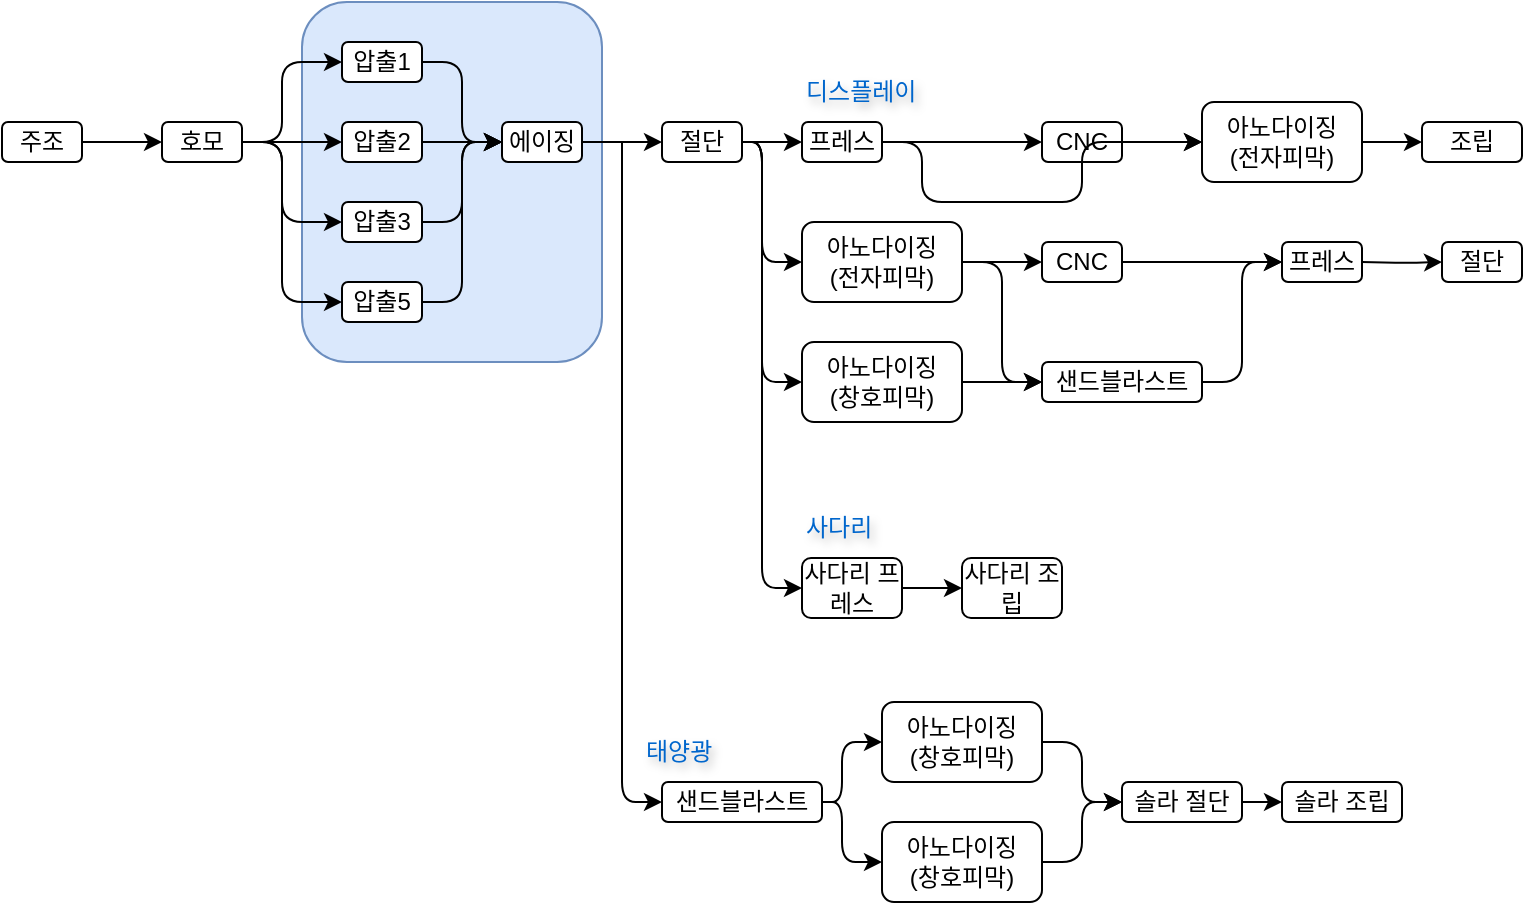 <mxfile version="26.1.3">
  <diagram name="페이지-1" id="7C0VOprBPrQ0-pR28OK8">
    <mxGraphModel dx="1430" dy="757" grid="1" gridSize="10" guides="1" tooltips="1" connect="1" arrows="1" fold="1" page="1" pageScale="1" pageWidth="1169" pageHeight="827" math="0" shadow="0">
      <root>
        <mxCell id="0" />
        <mxCell id="1" parent="0" />
        <mxCell id="2yGPMiu2YgYd3en7Hcpp-20" value="" style="rounded=1;whiteSpace=wrap;html=1;strokeColor=#6c8ebf;fillColor=#dae8fc;" vertex="1" parent="1">
          <mxGeometry x="190" y="60" width="150" height="180" as="geometry" />
        </mxCell>
        <mxCell id="EOWBaJkbITWQSVKOuZeT-1" value="주조" style="rounded=1;whiteSpace=wrap;html=1;labelBackgroundColor=none;" parent="1" vertex="1">
          <mxGeometry x="40" y="120" width="40" height="20" as="geometry" />
        </mxCell>
        <mxCell id="EOWBaJkbITWQSVKOuZeT-2" value="호모" style="rounded=1;whiteSpace=wrap;html=1;labelBackgroundColor=none;" parent="1" vertex="1">
          <mxGeometry x="120" y="120" width="40" height="20" as="geometry" />
        </mxCell>
        <mxCell id="EOWBaJkbITWQSVKOuZeT-4" value="" style="endArrow=classic;html=1;rounded=1;exitX=1;exitY=0.5;exitDx=0;exitDy=0;entryX=0;entryY=0.5;entryDx=0;entryDy=0;labelBackgroundColor=none;fontColor=default;" parent="1" source="EOWBaJkbITWQSVKOuZeT-1" target="EOWBaJkbITWQSVKOuZeT-2" edge="1">
          <mxGeometry width="50" height="50" relative="1" as="geometry">
            <mxPoint x="460" y="360" as="sourcePoint" />
            <mxPoint x="510" y="310" as="targetPoint" />
          </mxGeometry>
        </mxCell>
        <mxCell id="2yGPMiu2YgYd3en7Hcpp-1" value="압출1" style="rounded=1;whiteSpace=wrap;html=1;labelBackgroundColor=none;" vertex="1" parent="1">
          <mxGeometry x="210" y="80" width="40" height="20" as="geometry" />
        </mxCell>
        <mxCell id="2yGPMiu2YgYd3en7Hcpp-2" value="압출2" style="rounded=1;whiteSpace=wrap;html=1;labelBackgroundColor=none;" vertex="1" parent="1">
          <mxGeometry x="210" y="120" width="40" height="20" as="geometry" />
        </mxCell>
        <mxCell id="2yGPMiu2YgYd3en7Hcpp-3" value="압출3" style="rounded=1;whiteSpace=wrap;html=1;labelBackgroundColor=none;" vertex="1" parent="1">
          <mxGeometry x="210" y="160" width="40" height="20" as="geometry" />
        </mxCell>
        <mxCell id="2yGPMiu2YgYd3en7Hcpp-5" value="압출5" style="rounded=1;whiteSpace=wrap;html=1;labelBackgroundColor=none;" vertex="1" parent="1">
          <mxGeometry x="210" y="200" width="40" height="20" as="geometry" />
        </mxCell>
        <mxCell id="2yGPMiu2YgYd3en7Hcpp-6" value="" style="endArrow=classic;html=1;rounded=1;exitX=1;exitY=0.5;exitDx=0;exitDy=0;entryX=0;entryY=0.5;entryDx=0;entryDy=0;labelBackgroundColor=none;fontColor=default;" edge="1" parent="1" source="EOWBaJkbITWQSVKOuZeT-2" target="2yGPMiu2YgYd3en7Hcpp-1">
          <mxGeometry width="50" height="50" relative="1" as="geometry">
            <mxPoint x="90" y="140" as="sourcePoint" />
            <mxPoint x="130" y="140" as="targetPoint" />
            <Array as="points">
              <mxPoint x="180" y="130" />
              <mxPoint x="180" y="90" />
            </Array>
          </mxGeometry>
        </mxCell>
        <mxCell id="2yGPMiu2YgYd3en7Hcpp-7" value="" style="endArrow=classic;html=1;rounded=1;exitX=1;exitY=0.5;exitDx=0;exitDy=0;entryX=0;entryY=0.5;entryDx=0;entryDy=0;labelBackgroundColor=none;fontColor=default;" edge="1" parent="1" source="EOWBaJkbITWQSVKOuZeT-2" target="2yGPMiu2YgYd3en7Hcpp-2">
          <mxGeometry width="50" height="50" relative="1" as="geometry">
            <mxPoint x="170" y="140" as="sourcePoint" />
            <mxPoint x="210" y="95" as="targetPoint" />
          </mxGeometry>
        </mxCell>
        <mxCell id="2yGPMiu2YgYd3en7Hcpp-8" value="" style="endArrow=classic;html=1;rounded=1;entryX=0;entryY=0.5;entryDx=0;entryDy=0;labelBackgroundColor=none;fontColor=default;" edge="1" parent="1" target="2yGPMiu2YgYd3en7Hcpp-3">
          <mxGeometry width="50" height="50" relative="1" as="geometry">
            <mxPoint x="160" y="130" as="sourcePoint" />
            <mxPoint x="210" y="140" as="targetPoint" />
            <Array as="points">
              <mxPoint x="180" y="130" />
              <mxPoint x="180" y="170" />
            </Array>
          </mxGeometry>
        </mxCell>
        <mxCell id="2yGPMiu2YgYd3en7Hcpp-9" value="" style="endArrow=classic;html=1;rounded=1;exitX=1;exitY=0.5;exitDx=0;exitDy=0;entryX=0;entryY=0.5;entryDx=0;entryDy=0;labelBackgroundColor=none;fontColor=default;" edge="1" parent="1" source="EOWBaJkbITWQSVKOuZeT-2" target="2yGPMiu2YgYd3en7Hcpp-5">
          <mxGeometry width="50" height="50" relative="1" as="geometry">
            <mxPoint x="190" y="160" as="sourcePoint" />
            <mxPoint x="210" y="180" as="targetPoint" />
            <Array as="points">
              <mxPoint x="180" y="130" />
              <mxPoint x="180" y="210" />
            </Array>
          </mxGeometry>
        </mxCell>
        <mxCell id="2yGPMiu2YgYd3en7Hcpp-11" value="에이징" style="rounded=1;whiteSpace=wrap;html=1;labelBackgroundColor=none;" vertex="1" parent="1">
          <mxGeometry x="290" y="120" width="40" height="20" as="geometry" />
        </mxCell>
        <mxCell id="2yGPMiu2YgYd3en7Hcpp-12" value="" style="endArrow=classic;html=1;rounded=1;exitX=1;exitY=0.5;exitDx=0;exitDy=0;entryX=0;entryY=0.5;entryDx=0;entryDy=0;labelBackgroundColor=none;fontColor=default;" edge="1" parent="1" source="2yGPMiu2YgYd3en7Hcpp-1" target="2yGPMiu2YgYd3en7Hcpp-11">
          <mxGeometry width="50" height="50" relative="1" as="geometry">
            <mxPoint x="180" y="140" as="sourcePoint" />
            <mxPoint x="220" y="95" as="targetPoint" />
            <Array as="points">
              <mxPoint x="270" y="90" />
              <mxPoint x="270" y="130" />
            </Array>
          </mxGeometry>
        </mxCell>
        <mxCell id="2yGPMiu2YgYd3en7Hcpp-13" value="" style="endArrow=classic;html=1;rounded=1;exitX=1;exitY=0.5;exitDx=0;exitDy=0;labelBackgroundColor=none;fontColor=default;" edge="1" parent="1" source="2yGPMiu2YgYd3en7Hcpp-2">
          <mxGeometry width="50" height="50" relative="1" as="geometry">
            <mxPoint x="260" y="100" as="sourcePoint" />
            <mxPoint x="290" y="130" as="targetPoint" />
          </mxGeometry>
        </mxCell>
        <mxCell id="2yGPMiu2YgYd3en7Hcpp-14" value="" style="endArrow=classic;html=1;rounded=1;exitX=1;exitY=0.5;exitDx=0;exitDy=0;labelBackgroundColor=none;fontColor=default;" edge="1" parent="1" source="2yGPMiu2YgYd3en7Hcpp-3">
          <mxGeometry width="50" height="50" relative="1" as="geometry">
            <mxPoint x="260" y="140" as="sourcePoint" />
            <mxPoint x="290" y="130" as="targetPoint" />
            <Array as="points">
              <mxPoint x="270" y="170" />
              <mxPoint x="270" y="130" />
            </Array>
          </mxGeometry>
        </mxCell>
        <mxCell id="2yGPMiu2YgYd3en7Hcpp-15" value="" style="endArrow=classic;html=1;rounded=1;exitX=1;exitY=0.5;exitDx=0;exitDy=0;labelBackgroundColor=none;fontColor=default;" edge="1" parent="1" source="2yGPMiu2YgYd3en7Hcpp-5">
          <mxGeometry width="50" height="50" relative="1" as="geometry">
            <mxPoint x="260" y="180" as="sourcePoint" />
            <mxPoint x="290" y="130" as="targetPoint" />
            <Array as="points">
              <mxPoint x="270" y="210" />
              <mxPoint x="270" y="130" />
            </Array>
          </mxGeometry>
        </mxCell>
        <mxCell id="2yGPMiu2YgYd3en7Hcpp-18" value="" style="edgeStyle=orthogonalEdgeStyle;rounded=1;orthogonalLoop=1;jettySize=auto;html=1;entryX=0;entryY=0.5;entryDx=0;entryDy=0;exitX=1;exitY=0.5;exitDx=0;exitDy=0;" edge="1" parent="1" source="2yGPMiu2YgYd3en7Hcpp-11" target="2yGPMiu2YgYd3en7Hcpp-16">
          <mxGeometry relative="1" as="geometry">
            <mxPoint x="350" y="180" as="sourcePoint" />
          </mxGeometry>
        </mxCell>
        <mxCell id="2yGPMiu2YgYd3en7Hcpp-36" value="" style="edgeStyle=orthogonalEdgeStyle;rounded=1;orthogonalLoop=1;jettySize=auto;html=1;entryX=0;entryY=0.5;entryDx=0;entryDy=0;" edge="1" parent="1" source="2yGPMiu2YgYd3en7Hcpp-16" target="2yGPMiu2YgYd3en7Hcpp-34">
          <mxGeometry relative="1" as="geometry" />
        </mxCell>
        <mxCell id="2yGPMiu2YgYd3en7Hcpp-16" value="절단" style="rounded=1;whiteSpace=wrap;html=1;labelBackgroundColor=none;" vertex="1" parent="1">
          <mxGeometry x="370" y="120" width="40" height="20" as="geometry" />
        </mxCell>
        <mxCell id="2yGPMiu2YgYd3en7Hcpp-17" value="" style="endArrow=classic;html=1;rounded=1;labelBackgroundColor=none;fontColor=default;entryX=0;entryY=0.5;entryDx=0;entryDy=0;" edge="1" parent="1" target="2yGPMiu2YgYd3en7Hcpp-19">
          <mxGeometry width="50" height="50" relative="1" as="geometry">
            <mxPoint x="350" y="130" as="sourcePoint" />
            <mxPoint x="300" y="140" as="targetPoint" />
            <Array as="points">
              <mxPoint x="350" y="460" />
            </Array>
          </mxGeometry>
        </mxCell>
        <mxCell id="2yGPMiu2YgYd3en7Hcpp-19" value="샌드블라스트" style="rounded=1;whiteSpace=wrap;html=1;labelBackgroundColor=none;" vertex="1" parent="1">
          <mxGeometry x="370" y="450" width="80" height="20" as="geometry" />
        </mxCell>
        <mxCell id="2yGPMiu2YgYd3en7Hcpp-23" value="태양광" style="text;html=1;align=left;verticalAlign=middle;whiteSpace=wrap;rounded=0;textShadow=1;fontColor=#0066CC;" vertex="1" parent="1">
          <mxGeometry x="360" y="420" width="60" height="30" as="geometry" />
        </mxCell>
        <mxCell id="2yGPMiu2YgYd3en7Hcpp-24" value="아노다이징&lt;div&gt;(창호피막)&lt;/div&gt;" style="rounded=1;whiteSpace=wrap;html=1;labelBackgroundColor=none;" vertex="1" parent="1">
          <mxGeometry x="480" y="410" width="80" height="40" as="geometry" />
        </mxCell>
        <mxCell id="2yGPMiu2YgYd3en7Hcpp-25" value="" style="endArrow=classic;html=1;rounded=1;exitX=1;exitY=0.5;exitDx=0;exitDy=0;entryX=0;entryY=0.5;entryDx=0;entryDy=0;labelBackgroundColor=none;fontColor=default;" edge="1" parent="1" source="2yGPMiu2YgYd3en7Hcpp-19" target="2yGPMiu2YgYd3en7Hcpp-24">
          <mxGeometry width="50" height="50" relative="1" as="geometry">
            <mxPoint x="170" y="270" as="sourcePoint" />
            <mxPoint x="220" y="270" as="targetPoint" />
            <Array as="points">
              <mxPoint x="460" y="460" />
              <mxPoint x="460" y="430" />
            </Array>
          </mxGeometry>
        </mxCell>
        <mxCell id="2yGPMiu2YgYd3en7Hcpp-26" value="아노다이징&lt;div&gt;(창호피막)&lt;/div&gt;" style="rounded=1;whiteSpace=wrap;html=1;labelBackgroundColor=none;" vertex="1" parent="1">
          <mxGeometry x="480" y="470" width="80" height="40" as="geometry" />
        </mxCell>
        <mxCell id="2yGPMiu2YgYd3en7Hcpp-27" value="" style="endArrow=classic;html=1;rounded=1;exitX=1;exitY=0.5;exitDx=0;exitDy=0;entryX=0;entryY=0.5;entryDx=0;entryDy=0;labelBackgroundColor=none;fontColor=default;" edge="1" parent="1" source="2yGPMiu2YgYd3en7Hcpp-19" target="2yGPMiu2YgYd3en7Hcpp-26">
          <mxGeometry width="50" height="50" relative="1" as="geometry">
            <mxPoint x="460" y="470" as="sourcePoint" />
            <mxPoint x="490" y="440" as="targetPoint" />
            <Array as="points">
              <mxPoint x="460" y="460" />
              <mxPoint x="460" y="490" />
            </Array>
          </mxGeometry>
        </mxCell>
        <mxCell id="2yGPMiu2YgYd3en7Hcpp-28" value="솔라 절단" style="rounded=1;whiteSpace=wrap;html=1;labelBackgroundColor=none;" vertex="1" parent="1">
          <mxGeometry x="600" y="450" width="60" height="20" as="geometry" />
        </mxCell>
        <mxCell id="2yGPMiu2YgYd3en7Hcpp-29" value="솔라 조립" style="rounded=1;whiteSpace=wrap;html=1;labelBackgroundColor=none;" vertex="1" parent="1">
          <mxGeometry x="680" y="450" width="60" height="20" as="geometry" />
        </mxCell>
        <mxCell id="2yGPMiu2YgYd3en7Hcpp-31" value="" style="edgeStyle=orthogonalEdgeStyle;rounded=1;orthogonalLoop=1;jettySize=auto;html=1;entryX=0;entryY=0.5;entryDx=0;entryDy=0;exitX=1;exitY=0.5;exitDx=0;exitDy=0;" edge="1" parent="1" source="2yGPMiu2YgYd3en7Hcpp-24" target="2yGPMiu2YgYd3en7Hcpp-28">
          <mxGeometry relative="1" as="geometry">
            <mxPoint x="340" y="270" as="sourcePoint" />
            <mxPoint x="380" y="270" as="targetPoint" />
          </mxGeometry>
        </mxCell>
        <mxCell id="2yGPMiu2YgYd3en7Hcpp-32" value="" style="edgeStyle=orthogonalEdgeStyle;rounded=1;orthogonalLoop=1;jettySize=auto;html=1;entryX=0;entryY=0.5;entryDx=0;entryDy=0;exitX=1;exitY=0.5;exitDx=0;exitDy=0;" edge="1" parent="1" source="2yGPMiu2YgYd3en7Hcpp-26" target="2yGPMiu2YgYd3en7Hcpp-28">
          <mxGeometry relative="1" as="geometry">
            <mxPoint x="570" y="440" as="sourcePoint" />
            <mxPoint x="610" y="470" as="targetPoint" />
          </mxGeometry>
        </mxCell>
        <mxCell id="2yGPMiu2YgYd3en7Hcpp-33" value="" style="edgeStyle=orthogonalEdgeStyle;rounded=1;orthogonalLoop=1;jettySize=auto;html=1;entryX=0;entryY=0.5;entryDx=0;entryDy=0;" edge="1" parent="1" target="2yGPMiu2YgYd3en7Hcpp-29">
          <mxGeometry relative="1" as="geometry">
            <mxPoint x="660" y="460" as="sourcePoint" />
            <mxPoint x="610" y="470" as="targetPoint" />
          </mxGeometry>
        </mxCell>
        <mxCell id="2yGPMiu2YgYd3en7Hcpp-34" value="프레스" style="rounded=1;whiteSpace=wrap;html=1;labelBackgroundColor=none;" vertex="1" parent="1">
          <mxGeometry x="440" y="120" width="40" height="20" as="geometry" />
        </mxCell>
        <mxCell id="2yGPMiu2YgYd3en7Hcpp-35" value="디스플레이" style="text;html=1;align=left;verticalAlign=middle;whiteSpace=wrap;rounded=0;textShadow=1;fontColor=#0066CC;" vertex="1" parent="1">
          <mxGeometry x="440" y="90" width="70" height="30" as="geometry" />
        </mxCell>
        <mxCell id="2yGPMiu2YgYd3en7Hcpp-37" value="" style="edgeStyle=orthogonalEdgeStyle;rounded=1;orthogonalLoop=1;jettySize=auto;html=1;entryX=0;entryY=0.5;entryDx=0;entryDy=0;exitX=1;exitY=0.5;exitDx=0;exitDy=0;" edge="1" parent="1" target="2yGPMiu2YgYd3en7Hcpp-38" source="2yGPMiu2YgYd3en7Hcpp-34">
          <mxGeometry relative="1" as="geometry">
            <mxPoint x="480" y="130" as="sourcePoint" />
          </mxGeometry>
        </mxCell>
        <mxCell id="2yGPMiu2YgYd3en7Hcpp-41" value="" style="edgeStyle=orthogonalEdgeStyle;rounded=1;orthogonalLoop=1;jettySize=auto;html=1;" edge="1" parent="1" source="2yGPMiu2YgYd3en7Hcpp-38" target="2yGPMiu2YgYd3en7Hcpp-40">
          <mxGeometry relative="1" as="geometry" />
        </mxCell>
        <mxCell id="2yGPMiu2YgYd3en7Hcpp-38" value="CNC" style="rounded=1;whiteSpace=wrap;html=1;labelBackgroundColor=none;" vertex="1" parent="1">
          <mxGeometry x="560" y="120" width="40" height="20" as="geometry" />
        </mxCell>
        <mxCell id="2yGPMiu2YgYd3en7Hcpp-43" value="" style="edgeStyle=orthogonalEdgeStyle;rounded=1;orthogonalLoop=1;jettySize=auto;html=1;" edge="1" parent="1" source="2yGPMiu2YgYd3en7Hcpp-40" target="2yGPMiu2YgYd3en7Hcpp-42">
          <mxGeometry relative="1" as="geometry" />
        </mxCell>
        <mxCell id="2yGPMiu2YgYd3en7Hcpp-40" value="아노다이징&lt;div&gt;(전자피막)&lt;/div&gt;" style="rounded=1;whiteSpace=wrap;html=1;labelBackgroundColor=none;" vertex="1" parent="1">
          <mxGeometry x="640" y="110" width="80" height="40" as="geometry" />
        </mxCell>
        <mxCell id="2yGPMiu2YgYd3en7Hcpp-42" value="조립" style="rounded=1;whiteSpace=wrap;html=1;labelBackgroundColor=none;" vertex="1" parent="1">
          <mxGeometry x="750" y="120" width="50" height="20" as="geometry" />
        </mxCell>
        <mxCell id="2yGPMiu2YgYd3en7Hcpp-44" value="" style="edgeStyle=orthogonalEdgeStyle;rounded=1;orthogonalLoop=1;jettySize=auto;html=1;entryX=0;entryY=0.5;entryDx=0;entryDy=0;exitX=1;exitY=0.5;exitDx=0;exitDy=0;" edge="1" parent="1" source="2yGPMiu2YgYd3en7Hcpp-34" target="2yGPMiu2YgYd3en7Hcpp-40">
          <mxGeometry relative="1" as="geometry">
            <mxPoint x="490" y="140" as="sourcePoint" />
            <mxPoint x="520" y="140" as="targetPoint" />
            <Array as="points">
              <mxPoint x="500" y="130" />
              <mxPoint x="500" y="160" />
              <mxPoint x="580" y="160" />
              <mxPoint x="580" y="130" />
            </Array>
          </mxGeometry>
        </mxCell>
        <mxCell id="2yGPMiu2YgYd3en7Hcpp-45" value="사다리 프레스" style="rounded=1;whiteSpace=wrap;html=1;labelBackgroundColor=none;" vertex="1" parent="1">
          <mxGeometry x="440" y="338" width="50" height="30" as="geometry" />
        </mxCell>
        <mxCell id="2yGPMiu2YgYd3en7Hcpp-46" value="사다리" style="text;html=1;align=left;verticalAlign=middle;whiteSpace=wrap;rounded=0;textShadow=1;fontColor=#0066CC;" vertex="1" parent="1">
          <mxGeometry x="440" y="308" width="70" height="30" as="geometry" />
        </mxCell>
        <mxCell id="2yGPMiu2YgYd3en7Hcpp-48" value="사다리 조립" style="rounded=1;whiteSpace=wrap;html=1;labelBackgroundColor=none;" vertex="1" parent="1">
          <mxGeometry x="520" y="338" width="50" height="30" as="geometry" />
        </mxCell>
        <mxCell id="2yGPMiu2YgYd3en7Hcpp-52" value="" style="edgeStyle=orthogonalEdgeStyle;rounded=1;orthogonalLoop=1;jettySize=auto;html=1;entryX=0;entryY=0.5;entryDx=0;entryDy=0;exitX=1;exitY=0.5;exitDx=0;exitDy=0;" edge="1" parent="1" source="2yGPMiu2YgYd3en7Hcpp-45" target="2yGPMiu2YgYd3en7Hcpp-48">
          <mxGeometry relative="1" as="geometry">
            <mxPoint x="490" y="238" as="sourcePoint" />
            <mxPoint x="530" y="238" as="targetPoint" />
          </mxGeometry>
        </mxCell>
        <mxCell id="2yGPMiu2YgYd3en7Hcpp-53" value="아노다이징&lt;div&gt;(전자피막)&lt;/div&gt;" style="rounded=1;whiteSpace=wrap;html=1;labelBackgroundColor=none;" vertex="1" parent="1">
          <mxGeometry x="440" y="170" width="80" height="40" as="geometry" />
        </mxCell>
        <mxCell id="2yGPMiu2YgYd3en7Hcpp-54" value="아노다이징&lt;div&gt;(창호피막)&lt;/div&gt;" style="rounded=1;whiteSpace=wrap;html=1;labelBackgroundColor=none;" vertex="1" parent="1">
          <mxGeometry x="440" y="230" width="80" height="40" as="geometry" />
        </mxCell>
        <mxCell id="2yGPMiu2YgYd3en7Hcpp-55" value="" style="edgeStyle=orthogonalEdgeStyle;rounded=1;orthogonalLoop=1;jettySize=auto;html=1;entryX=0;entryY=0.5;entryDx=0;entryDy=0;exitX=1;exitY=0.5;exitDx=0;exitDy=0;" edge="1" parent="1" source="2yGPMiu2YgYd3en7Hcpp-16" target="2yGPMiu2YgYd3en7Hcpp-45">
          <mxGeometry relative="1" as="geometry">
            <mxPoint x="420" y="140" as="sourcePoint" />
            <mxPoint x="450" y="140" as="targetPoint" />
            <Array as="points">
              <mxPoint x="420" y="130" />
              <mxPoint x="420" y="353" />
            </Array>
          </mxGeometry>
        </mxCell>
        <mxCell id="2yGPMiu2YgYd3en7Hcpp-56" value="CNC" style="rounded=1;whiteSpace=wrap;html=1;labelBackgroundColor=none;" vertex="1" parent="1">
          <mxGeometry x="560" y="180" width="40" height="20" as="geometry" />
        </mxCell>
        <mxCell id="2yGPMiu2YgYd3en7Hcpp-57" value="프레스" style="rounded=1;whiteSpace=wrap;html=1;labelBackgroundColor=none;" vertex="1" parent="1">
          <mxGeometry x="680" y="180" width="40" height="20" as="geometry" />
        </mxCell>
        <mxCell id="2yGPMiu2YgYd3en7Hcpp-58" value="절단" style="rounded=1;whiteSpace=wrap;html=1;labelBackgroundColor=none;" vertex="1" parent="1">
          <mxGeometry x="760" y="180" width="40" height="20" as="geometry" />
        </mxCell>
        <mxCell id="2yGPMiu2YgYd3en7Hcpp-59" value="샌드블라스트" style="rounded=1;whiteSpace=wrap;html=1;labelBackgroundColor=none;" vertex="1" parent="1">
          <mxGeometry x="560" y="240" width="80" height="20" as="geometry" />
        </mxCell>
        <mxCell id="2yGPMiu2YgYd3en7Hcpp-60" value="" style="edgeStyle=orthogonalEdgeStyle;rounded=1;orthogonalLoop=1;jettySize=auto;html=1;entryX=0;entryY=0.5;entryDx=0;entryDy=0;exitX=1;exitY=0.5;exitDx=0;exitDy=0;" edge="1" parent="1" source="2yGPMiu2YgYd3en7Hcpp-53" target="2yGPMiu2YgYd3en7Hcpp-56">
          <mxGeometry relative="1" as="geometry">
            <mxPoint x="490" y="130" as="sourcePoint" />
            <mxPoint x="570" y="130" as="targetPoint" />
          </mxGeometry>
        </mxCell>
        <mxCell id="2yGPMiu2YgYd3en7Hcpp-61" value="" style="edgeStyle=orthogonalEdgeStyle;rounded=1;orthogonalLoop=1;jettySize=auto;html=1;entryX=0;entryY=0.5;entryDx=0;entryDy=0;exitX=1;exitY=0.5;exitDx=0;exitDy=0;" edge="1" parent="1" source="2yGPMiu2YgYd3en7Hcpp-54" target="2yGPMiu2YgYd3en7Hcpp-59">
          <mxGeometry relative="1" as="geometry">
            <mxPoint x="530" y="200" as="sourcePoint" />
            <mxPoint x="570" y="200" as="targetPoint" />
          </mxGeometry>
        </mxCell>
        <mxCell id="2yGPMiu2YgYd3en7Hcpp-62" value="" style="edgeStyle=orthogonalEdgeStyle;rounded=1;orthogonalLoop=1;jettySize=auto;html=1;entryX=0;entryY=0.5;entryDx=0;entryDy=0;exitX=1;exitY=0.5;exitDx=0;exitDy=0;" edge="1" parent="1" source="2yGPMiu2YgYd3en7Hcpp-56" target="2yGPMiu2YgYd3en7Hcpp-57">
          <mxGeometry relative="1" as="geometry">
            <mxPoint x="530" y="260" as="sourcePoint" />
            <mxPoint x="570" y="260" as="targetPoint" />
          </mxGeometry>
        </mxCell>
        <mxCell id="2yGPMiu2YgYd3en7Hcpp-63" value="" style="edgeStyle=orthogonalEdgeStyle;rounded=1;orthogonalLoop=1;jettySize=auto;html=1;entryX=0;entryY=0.5;entryDx=0;entryDy=0;" edge="1" parent="1" target="2yGPMiu2YgYd3en7Hcpp-58">
          <mxGeometry relative="1" as="geometry">
            <mxPoint x="720" y="190" as="sourcePoint" />
            <mxPoint x="690" y="200" as="targetPoint" />
          </mxGeometry>
        </mxCell>
        <mxCell id="2yGPMiu2YgYd3en7Hcpp-64" value="" style="edgeStyle=orthogonalEdgeStyle;rounded=1;orthogonalLoop=1;jettySize=auto;html=1;entryX=0;entryY=0.5;entryDx=0;entryDy=0;exitX=1;exitY=0.5;exitDx=0;exitDy=0;" edge="1" parent="1" source="2yGPMiu2YgYd3en7Hcpp-59" target="2yGPMiu2YgYd3en7Hcpp-57">
          <mxGeometry relative="1" as="geometry">
            <mxPoint x="610" y="200" as="sourcePoint" />
            <mxPoint x="650" y="200" as="targetPoint" />
          </mxGeometry>
        </mxCell>
        <mxCell id="2yGPMiu2YgYd3en7Hcpp-66" value="" style="edgeStyle=orthogonalEdgeStyle;rounded=1;orthogonalLoop=1;jettySize=auto;html=1;entryX=0;entryY=0.5;entryDx=0;entryDy=0;exitX=1;exitY=0.5;exitDx=0;exitDy=0;" edge="1" parent="1" source="2yGPMiu2YgYd3en7Hcpp-16" target="2yGPMiu2YgYd3en7Hcpp-53">
          <mxGeometry relative="1" as="geometry">
            <mxPoint x="420" y="140" as="sourcePoint" />
            <mxPoint x="450" y="140" as="targetPoint" />
            <Array as="points">
              <mxPoint x="420" y="130" />
              <mxPoint x="420" y="190" />
            </Array>
          </mxGeometry>
        </mxCell>
        <mxCell id="2yGPMiu2YgYd3en7Hcpp-67" value="" style="edgeStyle=orthogonalEdgeStyle;rounded=1;orthogonalLoop=1;jettySize=auto;html=1;entryX=0;entryY=0.5;entryDx=0;entryDy=0;exitX=1;exitY=0.5;exitDx=0;exitDy=0;" edge="1" parent="1" source="2yGPMiu2YgYd3en7Hcpp-16" target="2yGPMiu2YgYd3en7Hcpp-54">
          <mxGeometry relative="1" as="geometry">
            <mxPoint x="420" y="140" as="sourcePoint" />
            <mxPoint x="450" y="210" as="targetPoint" />
            <Array as="points">
              <mxPoint x="420" y="130" />
              <mxPoint x="420" y="250" />
            </Array>
          </mxGeometry>
        </mxCell>
        <mxCell id="2yGPMiu2YgYd3en7Hcpp-68" value="" style="edgeStyle=orthogonalEdgeStyle;rounded=1;orthogonalLoop=1;jettySize=auto;html=1;exitX=1;exitY=0.5;exitDx=0;exitDy=0;" edge="1" parent="1" source="2yGPMiu2YgYd3en7Hcpp-53">
          <mxGeometry relative="1" as="geometry">
            <mxPoint x="530" y="200" as="sourcePoint" />
            <mxPoint x="560" y="250" as="targetPoint" />
            <Array as="points">
              <mxPoint x="540" y="190" />
              <mxPoint x="540" y="250" />
            </Array>
          </mxGeometry>
        </mxCell>
      </root>
    </mxGraphModel>
  </diagram>
</mxfile>
